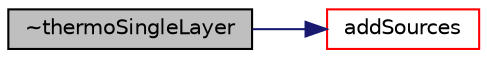 digraph "~thermoSingleLayer"
{
  bgcolor="transparent";
  edge [fontname="Helvetica",fontsize="10",labelfontname="Helvetica",labelfontsize="10"];
  node [fontname="Helvetica",fontsize="10",shape=record];
  rankdir="LR";
  Node1 [label="~thermoSingleLayer",height=0.2,width=0.4,color="black", fillcolor="grey75", style="filled", fontcolor="black"];
  Node1 -> Node2 [color="midnightblue",fontsize="10",style="solid",fontname="Helvetica"];
  Node2 [label="addSources",height=0.2,width=0.4,color="red",URL="$a02611.html#a05aadf1ed9e88a8303984e5d0d7cbb21",tooltip="External hook to add sources to the film. "];
}
